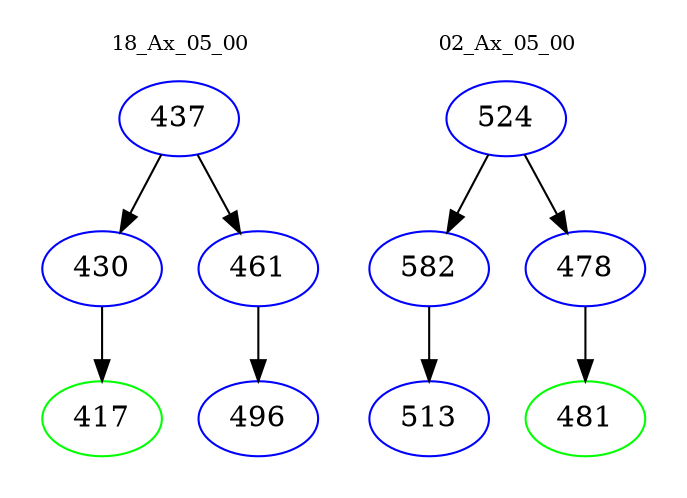 digraph{
subgraph cluster_0 {
color = white
label = "18_Ax_05_00";
fontsize=10;
T0_437 [label="437", color="blue"]
T0_437 -> T0_430 [color="black"]
T0_430 [label="430", color="blue"]
T0_430 -> T0_417 [color="black"]
T0_417 [label="417", color="green"]
T0_437 -> T0_461 [color="black"]
T0_461 [label="461", color="blue"]
T0_461 -> T0_496 [color="black"]
T0_496 [label="496", color="blue"]
}
subgraph cluster_1 {
color = white
label = "02_Ax_05_00";
fontsize=10;
T1_524 [label="524", color="blue"]
T1_524 -> T1_582 [color="black"]
T1_582 [label="582", color="blue"]
T1_582 -> T1_513 [color="black"]
T1_513 [label="513", color="blue"]
T1_524 -> T1_478 [color="black"]
T1_478 [label="478", color="blue"]
T1_478 -> T1_481 [color="black"]
T1_481 [label="481", color="green"]
}
}
